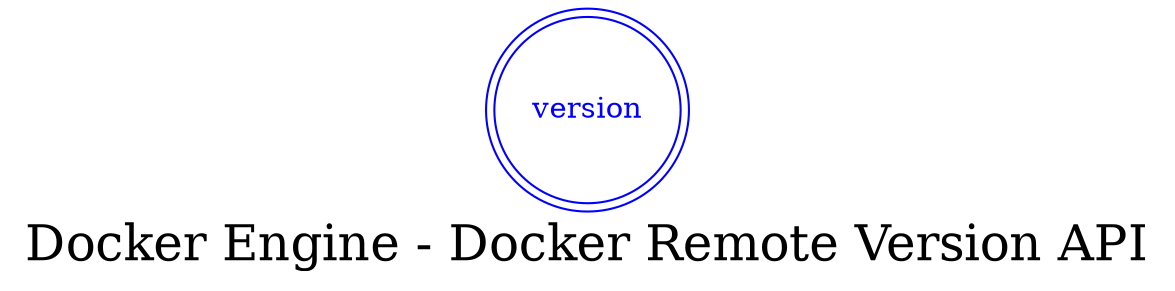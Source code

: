 digraph LexiconGraph {
graph[label="Docker Engine - Docker Remote Version API", fontsize=24]
splines=true
"version" [color=blue, fontcolor=blue, shape=doublecircle]
}
